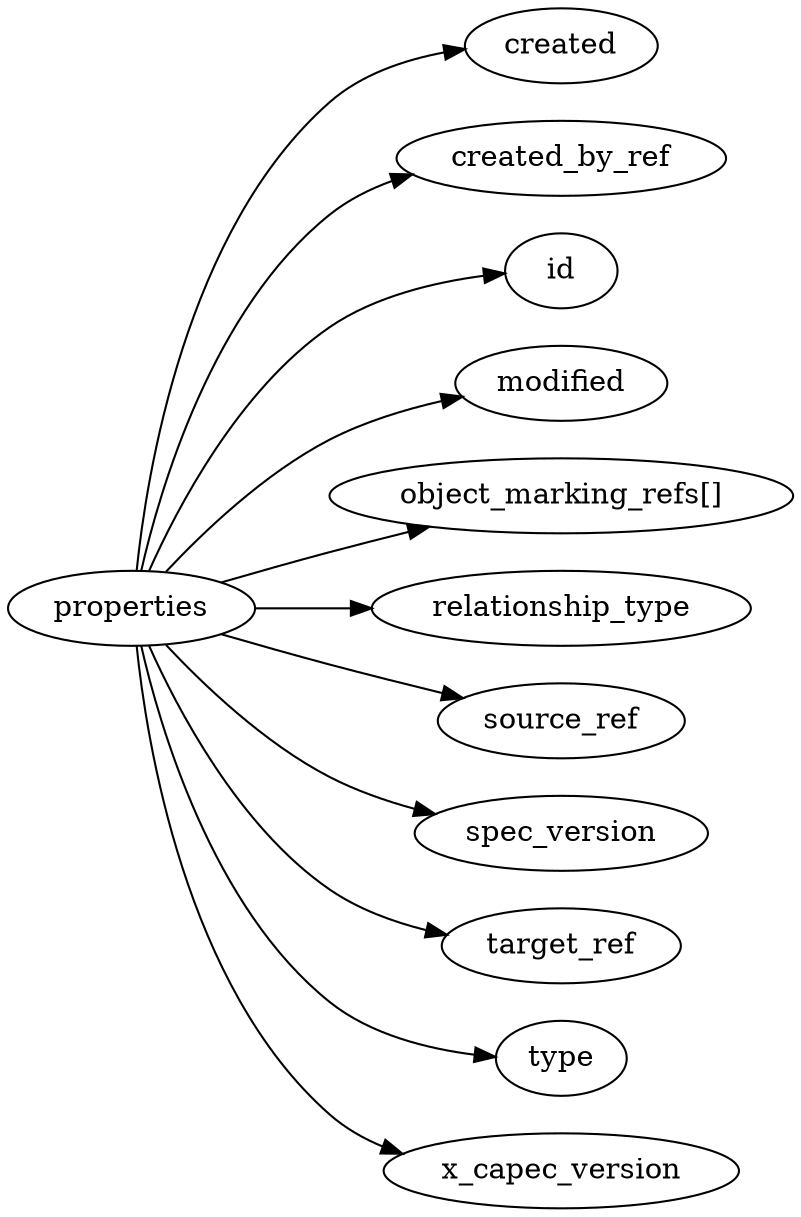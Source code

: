 digraph {
    graph [rankdir=LR]
    "created" [label="created"]
    "created_by_ref" [label="created_by_ref"]
    "id" [label="id"]
    "modified" [label="modified"]
    "object_marking_refs" [label="object_marking_refs[]"]
    "relationship_type" [label="relationship_type"]
    "source_ref" [label="source_ref"]
    "spec_version" [label="spec_version"]
    "target_ref" [label="target_ref"]
    "type" [label="type"]
    "x_capec_version" [label="x_capec_version"]
    "properties" -> "created"
    "properties" -> "created_by_ref"
    "properties" -> "id"
    "properties" -> "modified"
    "properties" -> "object_marking_refs"
    "properties" -> "relationship_type"
    "properties" -> "source_ref"
    "properties" -> "spec_version"
    "properties" -> "target_ref"
    "properties" -> "type"
    "properties" -> "x_capec_version"
}